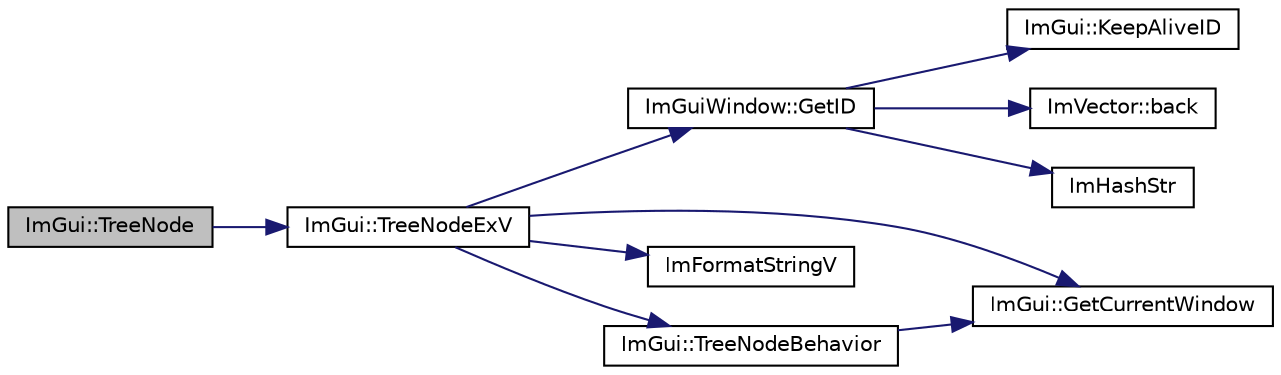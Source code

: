 digraph "ImGui::TreeNode"
{
 // LATEX_PDF_SIZE
  edge [fontname="Helvetica",fontsize="10",labelfontname="Helvetica",labelfontsize="10"];
  node [fontname="Helvetica",fontsize="10",shape=record];
  rankdir="LR";
  Node1 [label="ImGui::TreeNode",height=0.2,width=0.4,color="black", fillcolor="grey75", style="filled", fontcolor="black",tooltip=" "];
  Node1 -> Node2 [color="midnightblue",fontsize="10",style="solid"];
  Node2 [label="ImGui::TreeNodeExV",height=0.2,width=0.4,color="black", fillcolor="white", style="filled",URL="$namespace_im_gui.html#a251cd4acbdad4cef2246d9b573a83ce0",tooltip=" "];
  Node2 -> Node3 [color="midnightblue",fontsize="10",style="solid"];
  Node3 [label="ImGui::GetCurrentWindow",height=0.2,width=0.4,color="black", fillcolor="white", style="filled",URL="$namespace_im_gui.html#a7ceba68eca2b09fb6bf1ad88037e6203",tooltip=" "];
  Node2 -> Node4 [color="midnightblue",fontsize="10",style="solid"];
  Node4 [label="ImGuiWindow::GetID",height=0.2,width=0.4,color="black", fillcolor="white", style="filled",URL="$struct_im_gui_window.html#a66400a63bc0b54d7d29e08d1b1b1a42b",tooltip=" "];
  Node4 -> Node5 [color="midnightblue",fontsize="10",style="solid"];
  Node5 [label="ImVector::back",height=0.2,width=0.4,color="black", fillcolor="white", style="filled",URL="$struct_im_vector.html#a6da15f3c402099ed57078835ab942f8e",tooltip=" "];
  Node4 -> Node6 [color="midnightblue",fontsize="10",style="solid"];
  Node6 [label="ImHashStr",height=0.2,width=0.4,color="black", fillcolor="white", style="filled",URL="$imgui_8cpp.html#acd1b12694d0365b516bf7373f182eeee",tooltip=" "];
  Node4 -> Node7 [color="midnightblue",fontsize="10",style="solid"];
  Node7 [label="ImGui::KeepAliveID",height=0.2,width=0.4,color="black", fillcolor="white", style="filled",URL="$namespace_im_gui.html#a85a245c78a9f7c351636bdad6e60c488",tooltip=" "];
  Node2 -> Node8 [color="midnightblue",fontsize="10",style="solid"];
  Node8 [label="ImFormatStringV",height=0.2,width=0.4,color="black", fillcolor="white", style="filled",URL="$imgui_8cpp.html#a2e0022a073d369645a0daab17f823779",tooltip=" "];
  Node2 -> Node9 [color="midnightblue",fontsize="10",style="solid"];
  Node9 [label="ImGui::TreeNodeBehavior",height=0.2,width=0.4,color="black", fillcolor="white", style="filled",URL="$namespace_im_gui.html#a918eabf70d288e93b2519ee1eac2c0b4",tooltip=" "];
  Node9 -> Node3 [color="midnightblue",fontsize="10",style="solid"];
}
